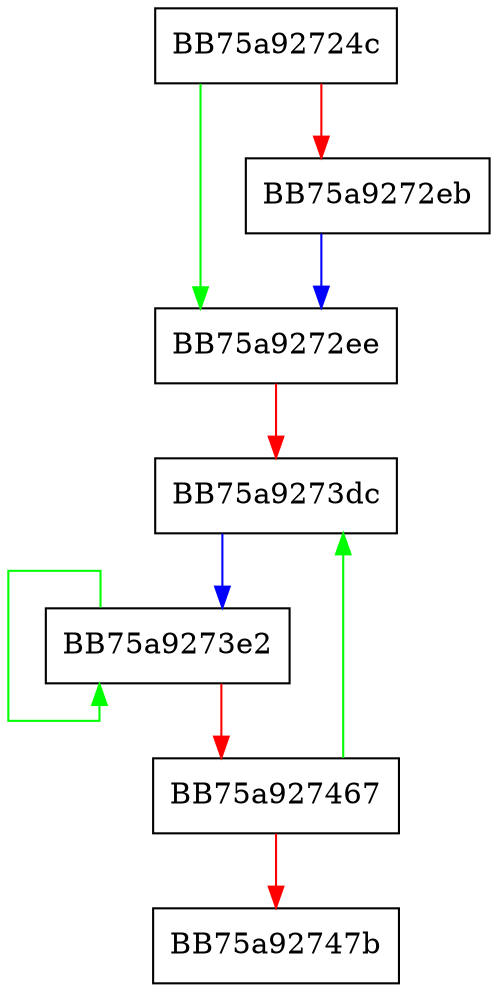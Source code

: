 digraph _format_extended_violation_condensed {
  node [shape="box"];
  graph [splines=ortho];
  BB75a92724c -> BB75a9272ee [color="green"];
  BB75a92724c -> BB75a9272eb [color="red"];
  BB75a9272eb -> BB75a9272ee [color="blue"];
  BB75a9272ee -> BB75a9273dc [color="red"];
  BB75a9273dc -> BB75a9273e2 [color="blue"];
  BB75a9273e2 -> BB75a9273e2 [color="green"];
  BB75a9273e2 -> BB75a927467 [color="red"];
  BB75a927467 -> BB75a9273dc [color="green"];
  BB75a927467 -> BB75a92747b [color="red"];
}